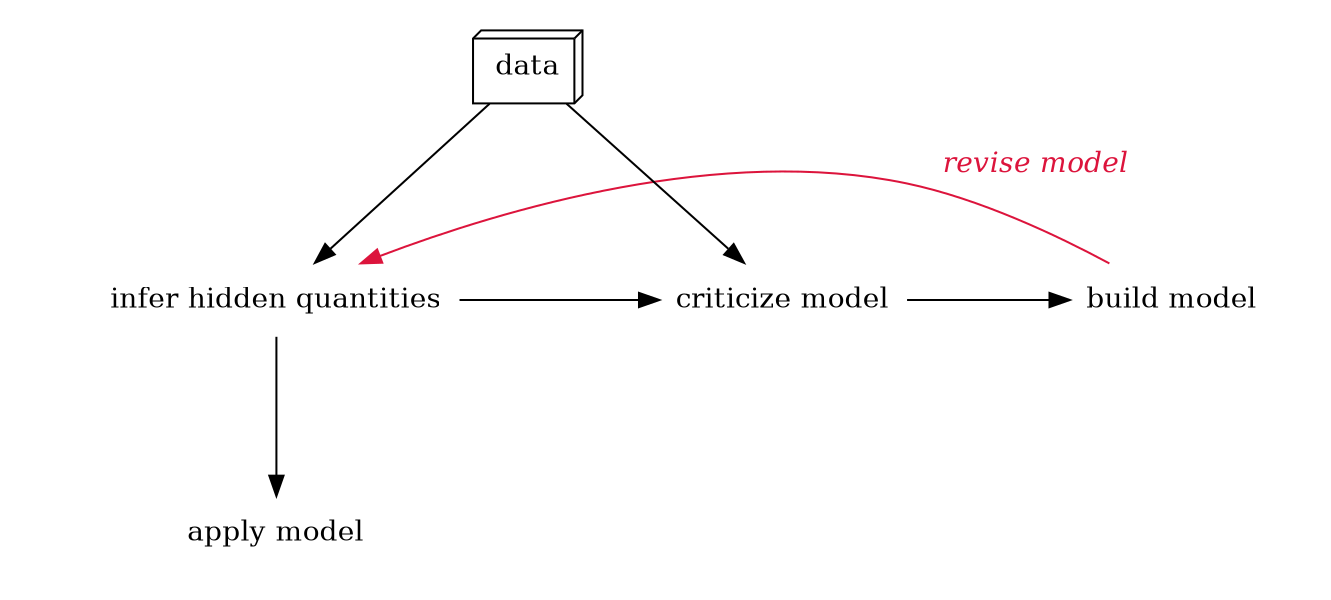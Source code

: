 
digraph box {
    rankdir = TD;
    // splines=ortho;
    ratio="fill";
    size="9,4!";
    dpi=600; // for exporting, bad with preview in VSCode
    {
        node [shape=plaintext]
        "infer hidden quantities", "criticize model", "build model", "apply model"
        data [shape=box3d]
    }

    {
        data -> "infer hidden quantities"
        data -> "criticize model"

        "infer hidden quantities" -> "apply model"
        "infer hidden quantities" -> "criticize model"

        "criticize model" -> "build model"

        "build model" -> "infer hidden quantities" [taillabel=<<I>revise model</I>> labeldistance=6 color=crimson fontcolor=crimson]

    }

    {rank = same; data}
    {rank = same; "infer hidden quantities", "criticize model", "build model"}
    {rank = same; "apply model"}
}

